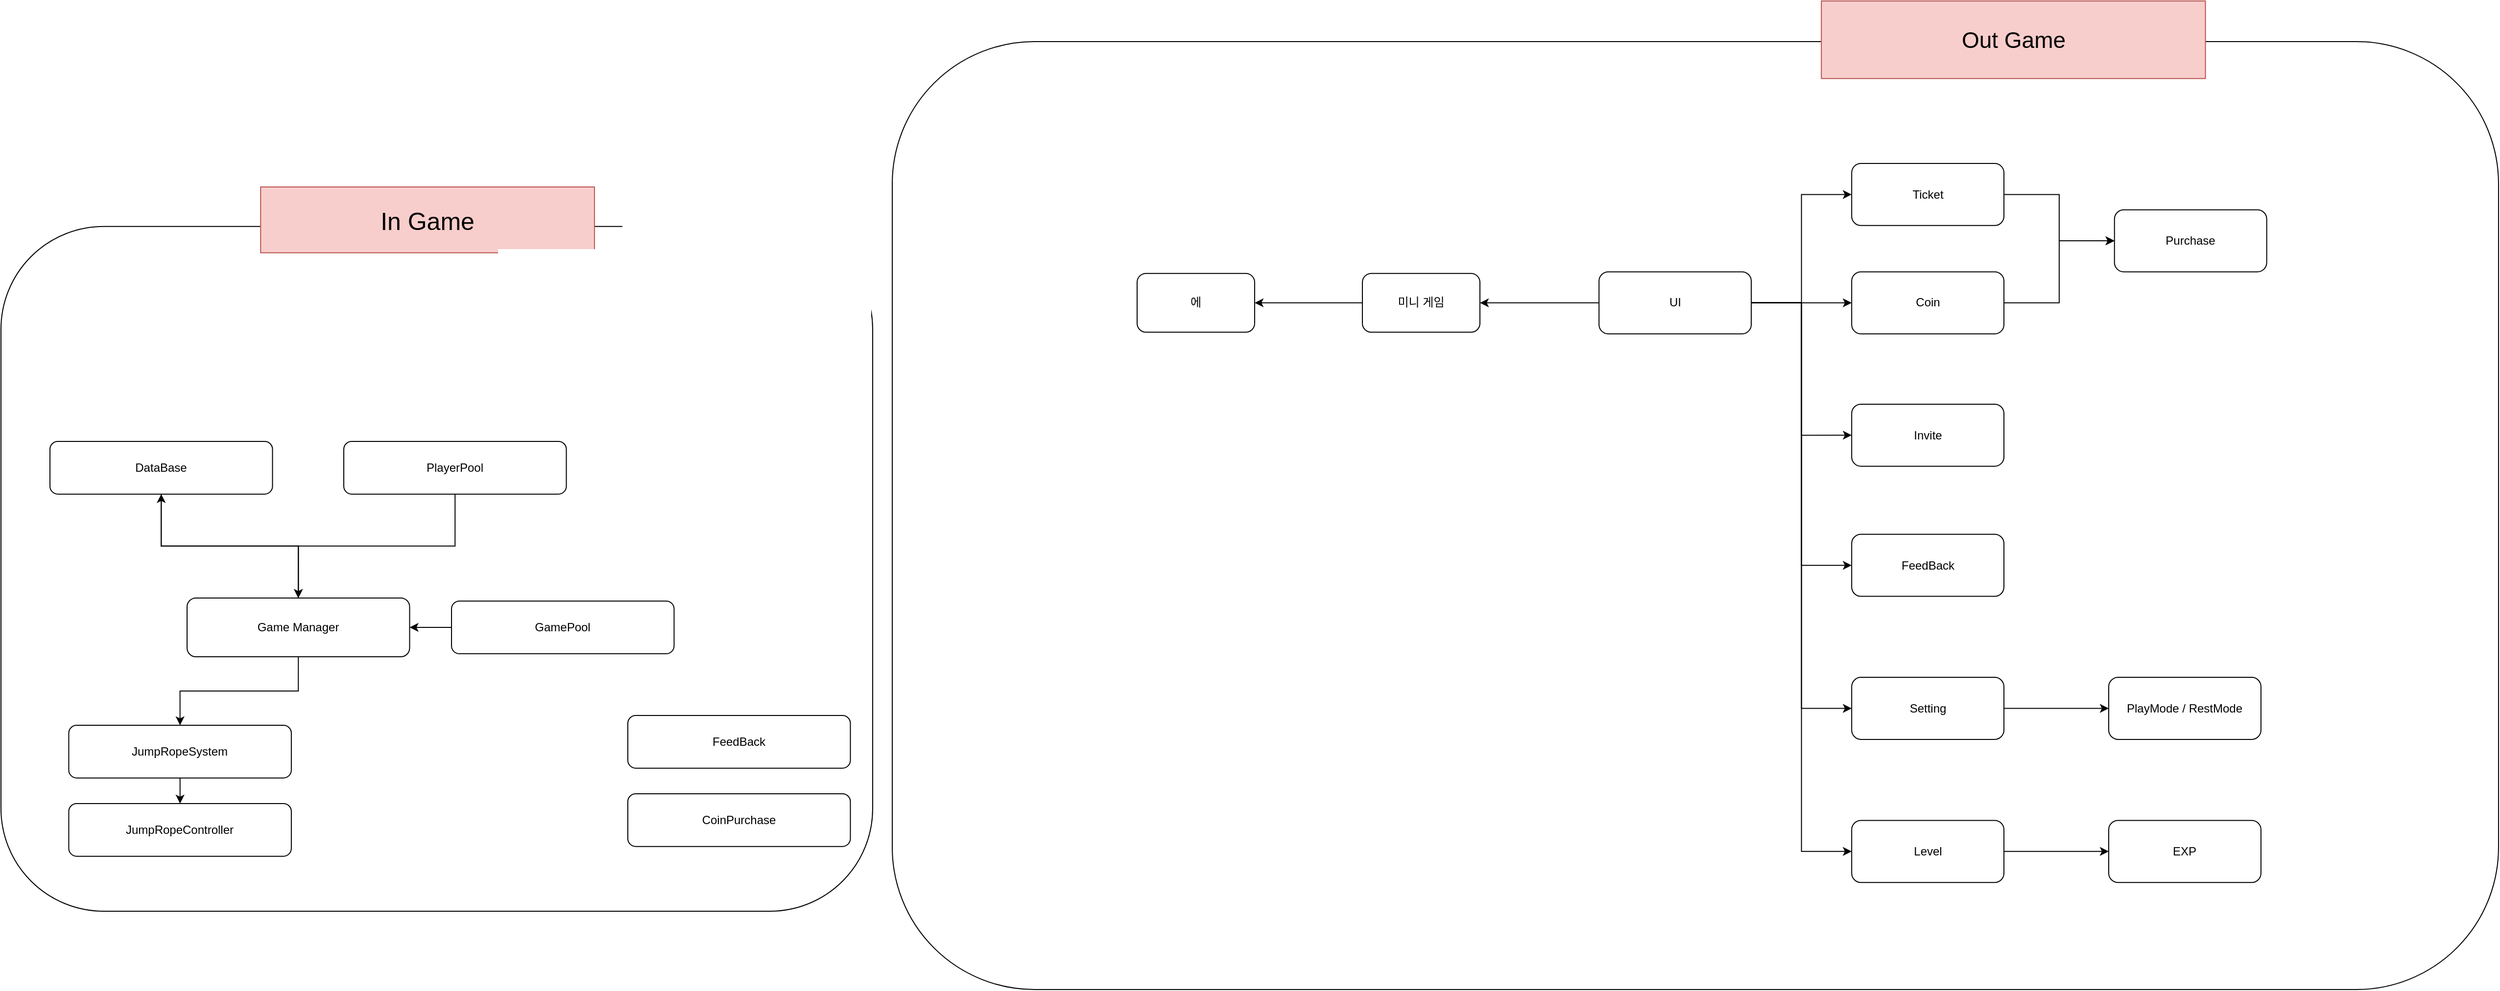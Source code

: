 <mxfile version="14.7.10" type="github"><diagram id="ZKkXVkje8osMUPKetLUy" name="Page-1"><mxGraphModel dx="1673" dy="934" grid="1" gridSize="10" guides="1" tooltips="1" connect="1" arrows="1" fold="1" page="1" pageScale="1" pageWidth="827" pageHeight="1169" math="0" shadow="0"><root><mxCell id="0"/><mxCell id="1" parent="0"/><mxCell id="09GTMjMpYFsH3NhUCakU-1" value="s" style="group" vertex="1" connectable="0" parent="1"><mxGeometry x="400" y="440" width="890" height="740" as="geometry"/></mxCell><mxCell id="09GTMjMpYFsH3NhUCakU-2" value="" style="rounded=1;whiteSpace=wrap;html=1;fillColor=none;" vertex="1" parent="09GTMjMpYFsH3NhUCakU-1"><mxGeometry y="40.364" width="890" height="699.636" as="geometry"/></mxCell><mxCell id="09GTMjMpYFsH3NhUCakU-3" value="&lt;font style=&quot;font-size: 25px&quot;&gt;In Game&lt;/font&gt;" style="text;html=1;strokeColor=#b85450;align=center;verticalAlign=middle;whiteSpace=wrap;rounded=0;fillColor=#f8cecc;" vertex="1" parent="09GTMjMpYFsH3NhUCakU-1"><mxGeometry x="265.106" width="340.851" height="67.273" as="geometry"/></mxCell><mxCell id="09GTMjMpYFsH3NhUCakU-36" style="edgeStyle=orthogonalEdgeStyle;rounded=0;orthogonalLoop=1;jettySize=auto;html=1;exitX=0.5;exitY=1;exitDx=0;exitDy=0;entryX=0.5;entryY=0;entryDx=0;entryDy=0;" edge="1" parent="09GTMjMpYFsH3NhUCakU-1" source="09GTMjMpYFsH3NhUCakU-4" target="09GTMjMpYFsH3NhUCakU-6"><mxGeometry relative="1" as="geometry"/></mxCell><mxCell id="09GTMjMpYFsH3NhUCakU-42" style="edgeStyle=orthogonalEdgeStyle;rounded=0;orthogonalLoop=1;jettySize=auto;html=1;exitX=0.5;exitY=0;exitDx=0;exitDy=0;entryX=0.5;entryY=1;entryDx=0;entryDy=0;" edge="1" parent="09GTMjMpYFsH3NhUCakU-1" source="09GTMjMpYFsH3NhUCakU-4" target="09GTMjMpYFsH3NhUCakU-9"><mxGeometry relative="1" as="geometry"/></mxCell><mxCell id="09GTMjMpYFsH3NhUCakU-4" value="Game Manager" style="rounded=1;whiteSpace=wrap;html=1;fontSize=12;glass=0;strokeWidth=1;shadow=0;" vertex="1" parent="09GTMjMpYFsH3NhUCakU-1"><mxGeometry x="190" y="420" width="227.23" height="60" as="geometry"/></mxCell><mxCell id="09GTMjMpYFsH3NhUCakU-38" style="edgeStyle=orthogonalEdgeStyle;rounded=0;orthogonalLoop=1;jettySize=auto;html=1;exitX=0.5;exitY=1;exitDx=0;exitDy=0;entryX=0.5;entryY=0;entryDx=0;entryDy=0;" edge="1" parent="09GTMjMpYFsH3NhUCakU-1" source="09GTMjMpYFsH3NhUCakU-5" target="09GTMjMpYFsH3NhUCakU-4"><mxGeometry relative="1" as="geometry"/></mxCell><mxCell id="09GTMjMpYFsH3NhUCakU-5" value="PlayerPool" style="rounded=1;whiteSpace=wrap;html=1;fontSize=12;glass=0;strokeWidth=1;shadow=0;" vertex="1" parent="09GTMjMpYFsH3NhUCakU-1"><mxGeometry x="349.999" y="260.0" width="227.234" height="53.818" as="geometry"/></mxCell><mxCell id="09GTMjMpYFsH3NhUCakU-70" style="edgeStyle=orthogonalEdgeStyle;rounded=0;orthogonalLoop=1;jettySize=auto;html=1;exitX=0.5;exitY=1;exitDx=0;exitDy=0;entryX=0.5;entryY=0;entryDx=0;entryDy=0;" edge="1" parent="09GTMjMpYFsH3NhUCakU-1" source="09GTMjMpYFsH3NhUCakU-6" target="09GTMjMpYFsH3NhUCakU-7"><mxGeometry relative="1" as="geometry"/></mxCell><mxCell id="09GTMjMpYFsH3NhUCakU-6" value="JumpRopeSystem" style="rounded=1;whiteSpace=wrap;html=1;fontSize=12;glass=0;strokeWidth=1;shadow=0;" vertex="1" parent="09GTMjMpYFsH3NhUCakU-1"><mxGeometry x="69.222" y="549.995" width="227.234" height="53.818" as="geometry"/></mxCell><mxCell id="09GTMjMpYFsH3NhUCakU-7" value="JumpRopeController" style="rounded=1;whiteSpace=wrap;html=1;fontSize=12;glass=0;strokeWidth=1;shadow=0;" vertex="1" parent="09GTMjMpYFsH3NhUCakU-1"><mxGeometry x="69.222" y="629.998" width="227.234" height="53.818" as="geometry"/></mxCell><mxCell id="09GTMjMpYFsH3NhUCakU-8" value="CoinPurchase" style="rounded=1;whiteSpace=wrap;html=1;fontSize=12;glass=0;strokeWidth=1;shadow=0;" vertex="1" parent="09GTMjMpYFsH3NhUCakU-1"><mxGeometry x="639.999" y="620.0" width="227.234" height="53.818" as="geometry"/></mxCell><mxCell id="09GTMjMpYFsH3NhUCakU-39" style="edgeStyle=orthogonalEdgeStyle;rounded=0;orthogonalLoop=1;jettySize=auto;html=1;exitX=0.5;exitY=1;exitDx=0;exitDy=0;entryX=0.5;entryY=0;entryDx=0;entryDy=0;" edge="1" parent="09GTMjMpYFsH3NhUCakU-1" source="09GTMjMpYFsH3NhUCakU-9" target="09GTMjMpYFsH3NhUCakU-4"><mxGeometry relative="1" as="geometry"/></mxCell><mxCell id="09GTMjMpYFsH3NhUCakU-9" value="DataBase" style="rounded=1;whiteSpace=wrap;html=1;fontSize=12;glass=0;strokeWidth=1;shadow=0;" vertex="1" parent="09GTMjMpYFsH3NhUCakU-1"><mxGeometry x="50.0" y="260.0" width="227.234" height="53.818" as="geometry"/></mxCell><mxCell id="09GTMjMpYFsH3NhUCakU-10" value="FeedBack" style="rounded=1;whiteSpace=wrap;html=1;fontSize=12;glass=0;strokeWidth=1;shadow=0;" vertex="1" parent="09GTMjMpYFsH3NhUCakU-1"><mxGeometry x="639.999" y="540.0" width="227.234" height="53.818" as="geometry"/></mxCell><mxCell id="09GTMjMpYFsH3NhUCakU-69" style="edgeStyle=orthogonalEdgeStyle;rounded=0;orthogonalLoop=1;jettySize=auto;html=1;exitX=0;exitY=0.5;exitDx=0;exitDy=0;entryX=1;entryY=0.5;entryDx=0;entryDy=0;" edge="1" parent="09GTMjMpYFsH3NhUCakU-1" source="09GTMjMpYFsH3NhUCakU-43" target="09GTMjMpYFsH3NhUCakU-4"><mxGeometry relative="1" as="geometry"/></mxCell><mxCell id="09GTMjMpYFsH3NhUCakU-43" value="&lt;font style=&quot;vertical-align: inherit&quot;&gt;&lt;font style=&quot;vertical-align: inherit&quot;&gt;GamePool&lt;br&gt;&lt;/font&gt;&lt;/font&gt;" style="rounded=1;whiteSpace=wrap;html=1;fontSize=12;glass=0;strokeWidth=1;shadow=0;" vertex="1" parent="09GTMjMpYFsH3NhUCakU-1"><mxGeometry x="459.999" y="423.09" width="227.234" height="53.818" as="geometry"/></mxCell><mxCell id="09GTMjMpYFsH3NhUCakU-11" value="" style="group" vertex="1" connectable="0" parent="1"><mxGeometry x="1980" y="250" width="970" height="1010" as="geometry"/></mxCell><mxCell id="09GTMjMpYFsH3NhUCakU-12" value="" style="group" vertex="1" connectable="0" parent="09GTMjMpYFsH3NhUCakU-11"><mxGeometry y="138.356" width="970" height="871.644" as="geometry"/></mxCell><mxCell id="09GTMjMpYFsH3NhUCakU-13" value="" style="rounded=1;whiteSpace=wrap;html=1;fillColor=none;" vertex="1" parent="09GTMjMpYFsH3NhUCakU-12"><mxGeometry x="-670" y="-96.85" width="1640" height="968.49" as="geometry"/></mxCell><mxCell id="09GTMjMpYFsH3NhUCakU-14" style="edgeStyle=orthogonalEdgeStyle;rounded=0;orthogonalLoop=1;jettySize=auto;html=1;exitX=1;exitY=0.5;exitDx=0;exitDy=0;entryX=0;entryY=0.5;entryDx=0;entryDy=0;" edge="1" parent="09GTMjMpYFsH3NhUCakU-12" source="09GTMjMpYFsH3NhUCakU-20" target="09GTMjMpYFsH3NhUCakU-22"><mxGeometry relative="1" as="geometry"/></mxCell><mxCell id="09GTMjMpYFsH3NhUCakU-15" style="edgeStyle=orthogonalEdgeStyle;rounded=0;orthogonalLoop=1;jettySize=auto;html=1;exitX=1;exitY=0.5;exitDx=0;exitDy=0;entryX=0;entryY=0.5;entryDx=0;entryDy=0;" edge="1" parent="09GTMjMpYFsH3NhUCakU-12" source="09GTMjMpYFsH3NhUCakU-20" target="09GTMjMpYFsH3NhUCakU-23"><mxGeometry relative="1" as="geometry"/></mxCell><mxCell id="09GTMjMpYFsH3NhUCakU-16" style="edgeStyle=orthogonalEdgeStyle;rounded=0;orthogonalLoop=1;jettySize=auto;html=1;exitX=1;exitY=0.5;exitDx=0;exitDy=0;entryX=0;entryY=0.5;entryDx=0;entryDy=0;" edge="1" parent="09GTMjMpYFsH3NhUCakU-12" source="09GTMjMpYFsH3NhUCakU-20" target="09GTMjMpYFsH3NhUCakU-24"><mxGeometry relative="1" as="geometry"/></mxCell><mxCell id="09GTMjMpYFsH3NhUCakU-17" style="edgeStyle=orthogonalEdgeStyle;rounded=0;orthogonalLoop=1;jettySize=auto;html=1;exitX=1;exitY=0.5;exitDx=0;exitDy=0;entryX=0;entryY=0.5;entryDx=0;entryDy=0;" edge="1" parent="09GTMjMpYFsH3NhUCakU-12" source="09GTMjMpYFsH3NhUCakU-20" target="09GTMjMpYFsH3NhUCakU-30"><mxGeometry relative="1" as="geometry"/></mxCell><mxCell id="09GTMjMpYFsH3NhUCakU-18" style="edgeStyle=orthogonalEdgeStyle;rounded=0;orthogonalLoop=1;jettySize=auto;html=1;exitX=1;exitY=0.5;exitDx=0;exitDy=0;entryX=0;entryY=0.5;entryDx=0;entryDy=0;" edge="1" parent="09GTMjMpYFsH3NhUCakU-12" source="09GTMjMpYFsH3NhUCakU-20" target="09GTMjMpYFsH3NhUCakU-26"><mxGeometry relative="1" as="geometry"/></mxCell><mxCell id="09GTMjMpYFsH3NhUCakU-19" style="edgeStyle=orthogonalEdgeStyle;rounded=0;orthogonalLoop=1;jettySize=auto;html=1;exitX=1;exitY=0.5;exitDx=0;exitDy=0;entryX=0;entryY=0.5;entryDx=0;entryDy=0;" edge="1" parent="09GTMjMpYFsH3NhUCakU-12" source="09GTMjMpYFsH3NhUCakU-20" target="09GTMjMpYFsH3NhUCakU-32"><mxGeometry relative="1" as="geometry"/></mxCell><mxCell id="09GTMjMpYFsH3NhUCakU-74" style="edgeStyle=orthogonalEdgeStyle;rounded=0;orthogonalLoop=1;jettySize=auto;html=1;exitX=0;exitY=0.5;exitDx=0;exitDy=0;entryX=1;entryY=0.5;entryDx=0;entryDy=0;" edge="1" parent="09GTMjMpYFsH3NhUCakU-12" source="09GTMjMpYFsH3NhUCakU-20" target="09GTMjMpYFsH3NhUCakU-73"><mxGeometry relative="1" as="geometry"/></mxCell><mxCell id="09GTMjMpYFsH3NhUCakU-20" value="UI" style="rounded=1;whiteSpace=wrap;html=1;fontSize=12;glass=0;strokeWidth=1;shadow=0;" vertex="1" parent="09GTMjMpYFsH3NhUCakU-12"><mxGeometry x="51.595" y="138.356" width="155.446" height="63.392" as="geometry"/></mxCell><mxCell id="09GTMjMpYFsH3NhUCakU-21" style="edgeStyle=orthogonalEdgeStyle;rounded=0;orthogonalLoop=1;jettySize=auto;html=1;exitX=1;exitY=0.5;exitDx=0;exitDy=0;" edge="1" parent="09GTMjMpYFsH3NhUCakU-12" source="09GTMjMpYFsH3NhUCakU-22" target="09GTMjMpYFsH3NhUCakU-28"><mxGeometry relative="1" as="geometry"/></mxCell><mxCell id="09GTMjMpYFsH3NhUCakU-22" value="Coin" style="rounded=1;whiteSpace=wrap;html=1;fontSize=12;glass=0;strokeWidth=1;shadow=0;" vertex="1" parent="09GTMjMpYFsH3NhUCakU-12"><mxGeometry x="309.574" y="138.356" width="155.446" height="63.392" as="geometry"/></mxCell><mxCell id="09GTMjMpYFsH3NhUCakU-23" value="Invite" style="rounded=1;whiteSpace=wrap;html=1;fontSize=12;glass=0;strokeWidth=1;shadow=0;" vertex="1" parent="09GTMjMpYFsH3NhUCakU-12"><mxGeometry x="309.574" y="273.613" width="155.446" height="63.392" as="geometry"/></mxCell><mxCell id="09GTMjMpYFsH3NhUCakU-24" value="FeedBack" style="rounded=1;whiteSpace=wrap;html=1;fontSize=12;glass=0;strokeWidth=1;shadow=0;" vertex="1" parent="09GTMjMpYFsH3NhUCakU-12"><mxGeometry x="309.574" y="406.517" width="155.446" height="63.392" as="geometry"/></mxCell><mxCell id="09GTMjMpYFsH3NhUCakU-25" style="edgeStyle=orthogonalEdgeStyle;rounded=0;orthogonalLoop=1;jettySize=auto;html=1;exitX=1;exitY=0.5;exitDx=0;exitDy=0;entryX=0;entryY=0.5;entryDx=0;entryDy=0;" edge="1" parent="09GTMjMpYFsH3NhUCakU-12" source="09GTMjMpYFsH3NhUCakU-26" target="09GTMjMpYFsH3NhUCakU-27"><mxGeometry relative="1" as="geometry"/></mxCell><mxCell id="09GTMjMpYFsH3NhUCakU-26" value="Setting" style="rounded=1;whiteSpace=wrap;html=1;fontSize=12;glass=0;strokeWidth=1;shadow=0;" vertex="1" parent="09GTMjMpYFsH3NhUCakU-12"><mxGeometry x="309.574" y="552.697" width="155.446" height="63.392" as="geometry"/></mxCell><mxCell id="09GTMjMpYFsH3NhUCakU-27" value="PlayMode / RestMode" style="rounded=1;whiteSpace=wrap;html=1;fontSize=12;glass=0;strokeWidth=1;shadow=0;" vertex="1" parent="09GTMjMpYFsH3NhUCakU-12"><mxGeometry x="572.002" y="552.697" width="155.446" height="63.392" as="geometry"/></mxCell><mxCell id="09GTMjMpYFsH3NhUCakU-28" value="Purchase" style="rounded=1;whiteSpace=wrap;html=1;fontSize=12;glass=0;strokeWidth=1;shadow=0;" vertex="1" parent="09GTMjMpYFsH3NhUCakU-12"><mxGeometry x="577.871" y="74.961" width="155.446" height="63.392" as="geometry"/></mxCell><mxCell id="09GTMjMpYFsH3NhUCakU-29" style="edgeStyle=orthogonalEdgeStyle;rounded=0;orthogonalLoop=1;jettySize=auto;html=1;exitX=1;exitY=0.5;exitDx=0;exitDy=0;" edge="1" parent="09GTMjMpYFsH3NhUCakU-12" source="09GTMjMpYFsH3NhUCakU-30" target="09GTMjMpYFsH3NhUCakU-33"><mxGeometry relative="1" as="geometry"/></mxCell><mxCell id="09GTMjMpYFsH3NhUCakU-30" value="Level" style="rounded=1;whiteSpace=wrap;html=1;fontSize=12;glass=0;strokeWidth=1;shadow=0;" vertex="1" parent="09GTMjMpYFsH3NhUCakU-12"><mxGeometry x="309.574" y="698.877" width="155.446" height="63.392" as="geometry"/></mxCell><mxCell id="09GTMjMpYFsH3NhUCakU-31" style="edgeStyle=orthogonalEdgeStyle;rounded=0;orthogonalLoop=1;jettySize=auto;html=1;exitX=1;exitY=0.5;exitDx=0;exitDy=0;entryX=0;entryY=0.5;entryDx=0;entryDy=0;" edge="1" parent="09GTMjMpYFsH3NhUCakU-12" source="09GTMjMpYFsH3NhUCakU-32" target="09GTMjMpYFsH3NhUCakU-28"><mxGeometry relative="1" as="geometry"/></mxCell><mxCell id="09GTMjMpYFsH3NhUCakU-32" value="Ticket" style="rounded=1;whiteSpace=wrap;html=1;fontSize=12;glass=0;strokeWidth=1;shadow=0;" vertex="1" parent="09GTMjMpYFsH3NhUCakU-12"><mxGeometry x="309.574" y="27.671" width="155.446" height="63.392" as="geometry"/></mxCell><mxCell id="09GTMjMpYFsH3NhUCakU-33" value="EXP" style="rounded=1;whiteSpace=wrap;html=1;fontSize=12;glass=0;strokeWidth=1;shadow=0;" vertex="1" parent="09GTMjMpYFsH3NhUCakU-12"><mxGeometry x="572.002" y="698.877" width="155.446" height="63.392" as="geometry"/></mxCell><mxCell id="09GTMjMpYFsH3NhUCakU-73" value="&lt;font style=&quot;vertical-align: inherit&quot;&gt;&lt;font style=&quot;vertical-align: inherit&quot;&gt;미니 게임&lt;/font&gt;&lt;/font&gt;" style="rounded=1;whiteSpace=wrap;html=1;" vertex="1" parent="09GTMjMpYFsH3NhUCakU-12"><mxGeometry x="-190" y="140.054" width="120" height="60" as="geometry"/></mxCell><mxCell id="09GTMjMpYFsH3NhUCakU-34" value="&lt;font style=&quot;font-size: 23px&quot;&gt;Out Game&lt;/font&gt;" style="text;html=1;strokeColor=#b85450;align=center;verticalAlign=middle;whiteSpace=wrap;rounded=0;fillColor=#f8cecc;" vertex="1" parent="09GTMjMpYFsH3NhUCakU-11"><mxGeometry x="278.617" width="392.128" height="79.237" as="geometry"/></mxCell><mxCell id="09GTMjMpYFsH3NhUCakU-75" value="&lt;font style=&quot;vertical-align: inherit&quot;&gt;&lt;font style=&quot;vertical-align: inherit&quot;&gt;에&lt;/font&gt;&lt;/font&gt;" style="rounded=1;whiteSpace=wrap;html=1;" vertex="1" parent="1"><mxGeometry x="1560" y="528.41" width="120" height="60" as="geometry"/></mxCell><mxCell id="09GTMjMpYFsH3NhUCakU-76" style="edgeStyle=orthogonalEdgeStyle;rounded=0;orthogonalLoop=1;jettySize=auto;html=1;exitX=0;exitY=0.5;exitDx=0;exitDy=0;entryX=1;entryY=0.5;entryDx=0;entryDy=0;" edge="1" parent="1" source="09GTMjMpYFsH3NhUCakU-73" target="09GTMjMpYFsH3NhUCakU-75"><mxGeometry relative="1" as="geometry"/></mxCell></root></mxGraphModel></diagram></mxfile>